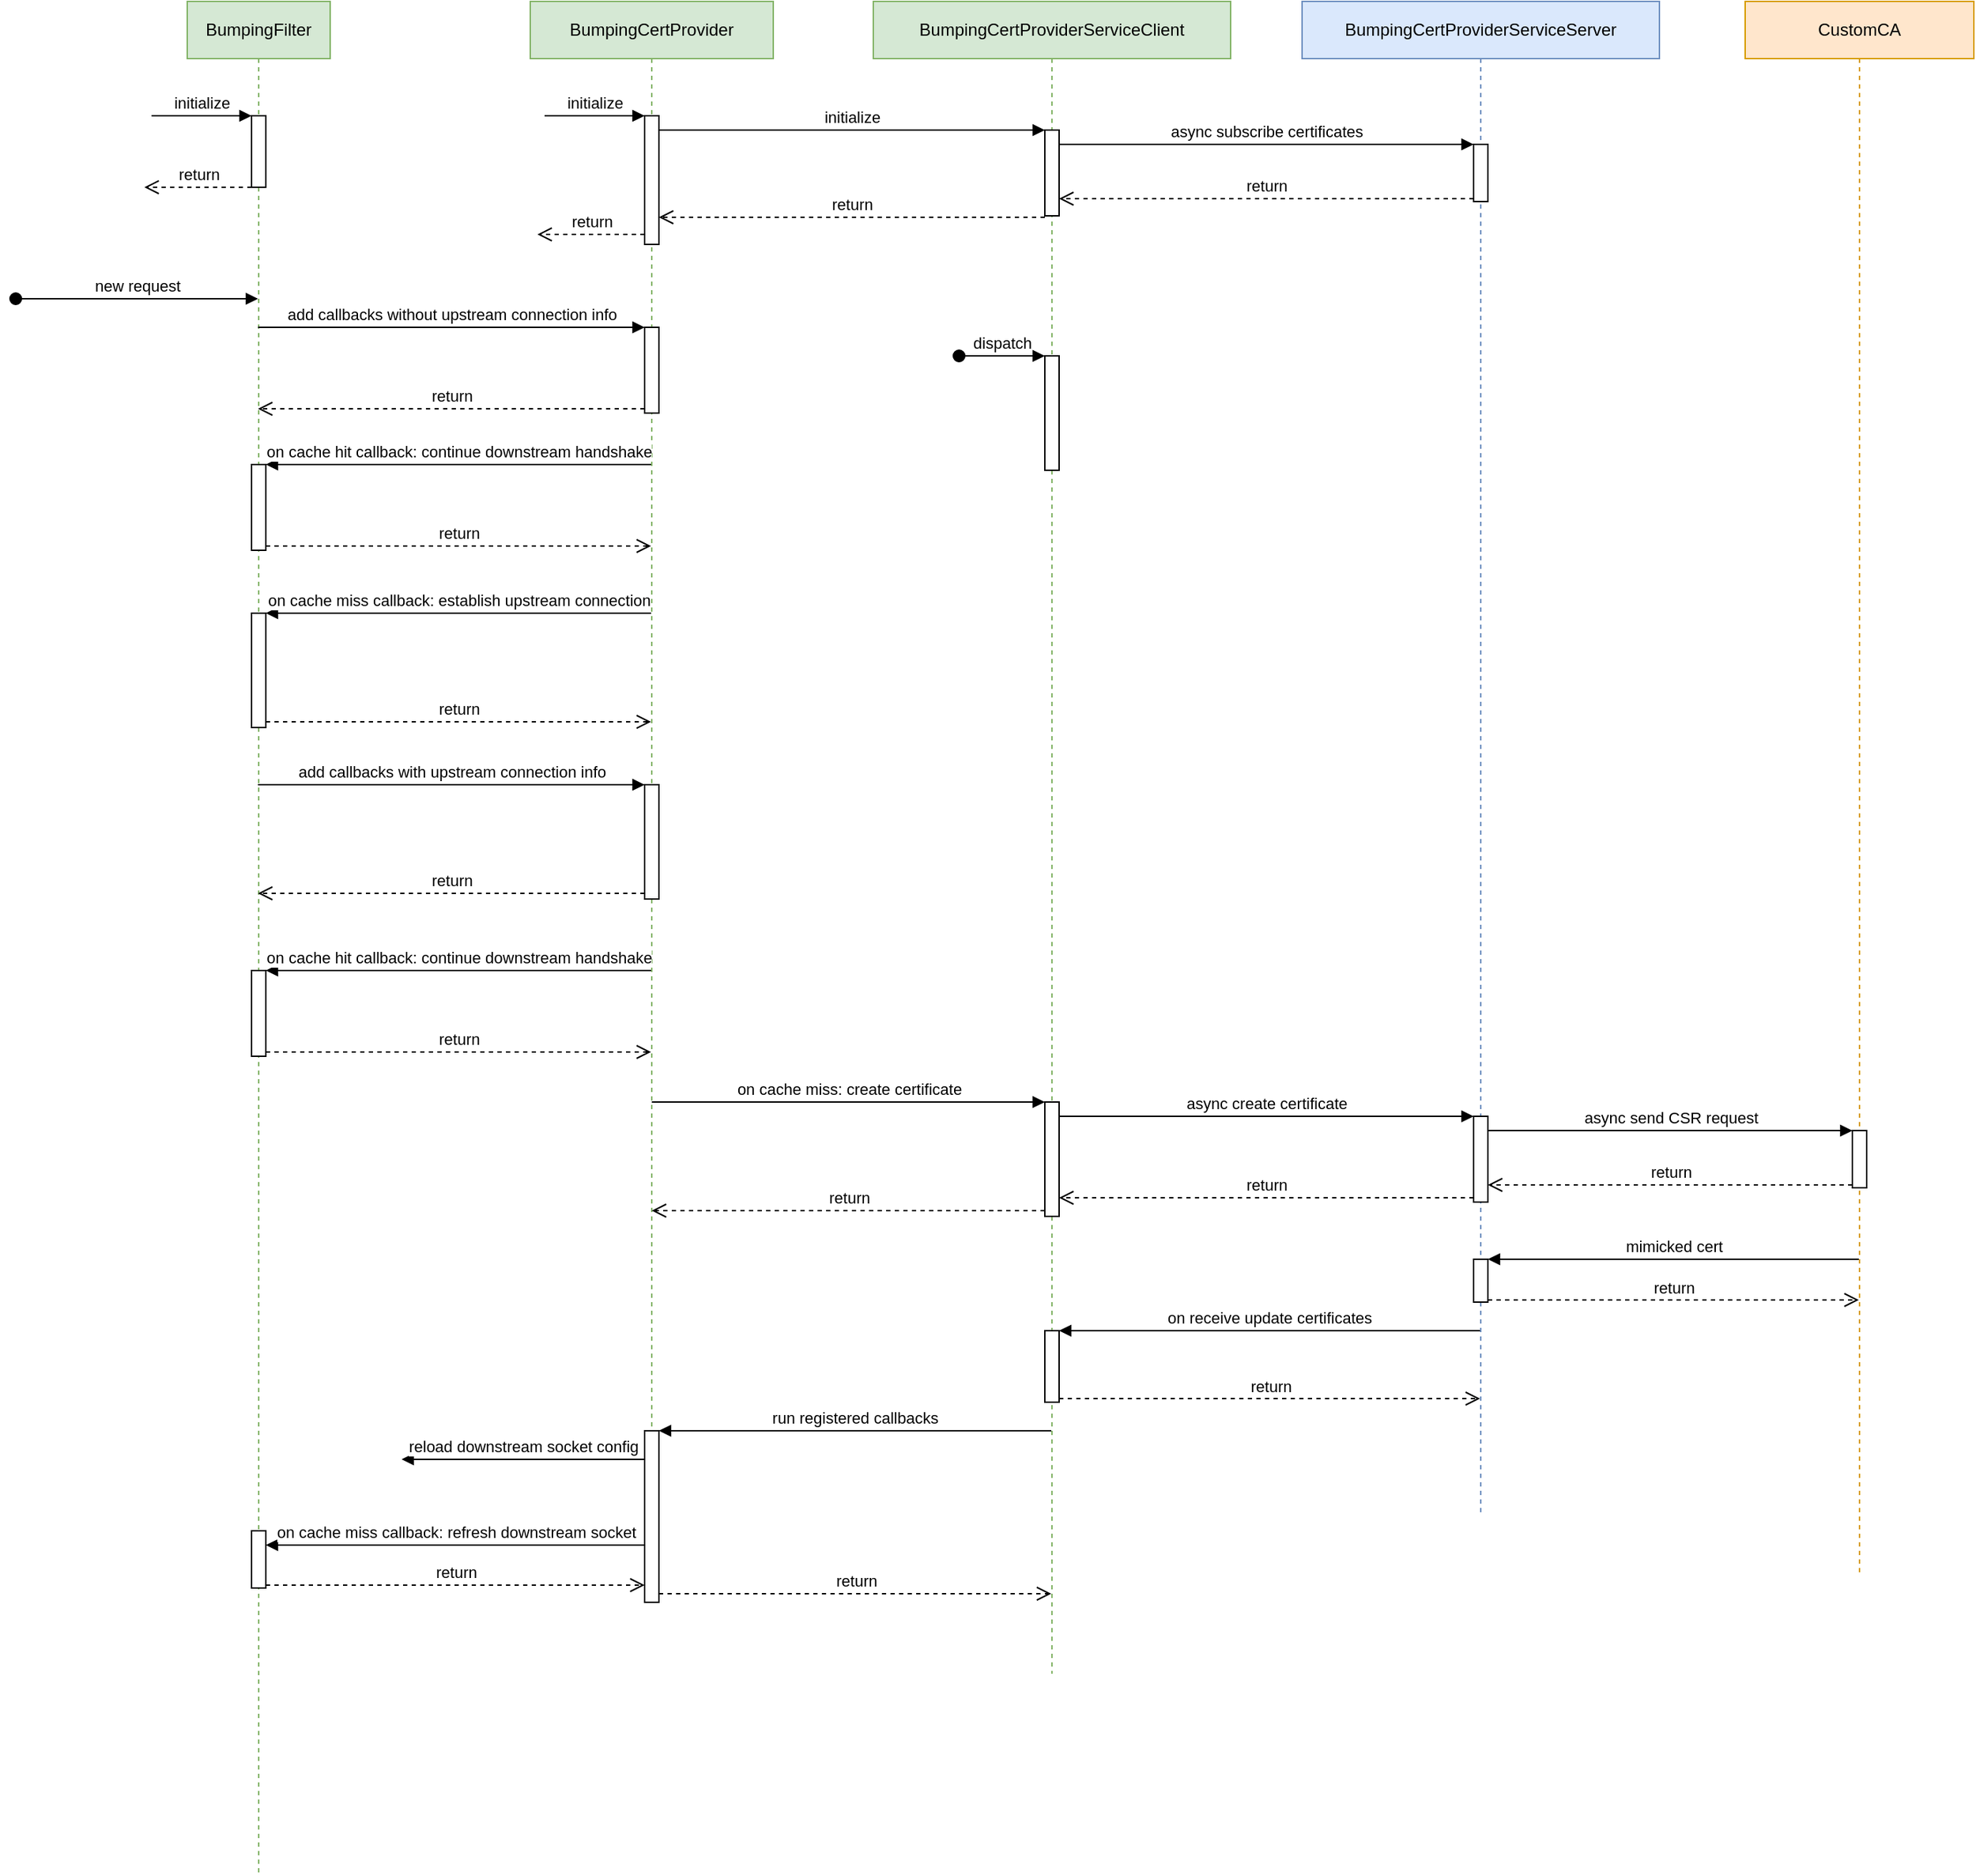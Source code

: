 <mxfile version="20.8.16" type="github">
  <diagram name="Page-1" id="5YIQ6j-aH4ark_wvlMyv">
    <mxGraphModel dx="1434" dy="739" grid="1" gridSize="10" guides="1" tooltips="1" connect="1" arrows="1" fold="1" page="1" pageScale="1" pageWidth="850" pageHeight="1100" math="0" shadow="0">
      <root>
        <mxCell id="0" />
        <mxCell id="1" parent="0" />
        <mxCell id="0PErs6EqMwl34GyTN1hK-1" value="BumpingFilter" style="shape=umlLifeline;perimeter=lifelinePerimeter;whiteSpace=wrap;html=1;container=1;collapsible=0;recursiveResize=0;outlineConnect=0;fillColor=#d5e8d4;strokeColor=#82b366;" vertex="1" parent="1">
          <mxGeometry x="150" y="30" width="100" height="1310" as="geometry" />
        </mxCell>
        <mxCell id="0PErs6EqMwl34GyTN1hK-9" value="new request" style="html=1;verticalAlign=bottom;startArrow=oval;endArrow=block;startSize=8;rounded=0;" edge="1" parent="0PErs6EqMwl34GyTN1hK-1">
          <mxGeometry relative="1" as="geometry">
            <mxPoint x="-120" y="208" as="sourcePoint" />
            <mxPoint x="49.5" y="208" as="targetPoint" />
          </mxGeometry>
        </mxCell>
        <mxCell id="0PErs6EqMwl34GyTN1hK-11" value="" style="html=1;points=[];perimeter=orthogonalPerimeter;" vertex="1" parent="0PErs6EqMwl34GyTN1hK-1">
          <mxGeometry x="45" y="324" width="10" height="60" as="geometry" />
        </mxCell>
        <mxCell id="0PErs6EqMwl34GyTN1hK-21" value="" style="html=1;points=[];perimeter=orthogonalPerimeter;" vertex="1" parent="0PErs6EqMwl34GyTN1hK-1">
          <mxGeometry x="45" y="428" width="10" height="80" as="geometry" />
        </mxCell>
        <mxCell id="0PErs6EqMwl34GyTN1hK-27" value="" style="html=1;points=[];perimeter=orthogonalPerimeter;" vertex="1" parent="0PErs6EqMwl34GyTN1hK-1">
          <mxGeometry x="45" y="678" width="10" height="60" as="geometry" />
        </mxCell>
        <mxCell id="0PErs6EqMwl34GyTN1hK-31" value="" style="html=1;points=[];perimeter=orthogonalPerimeter;" vertex="1" parent="0PErs6EqMwl34GyTN1hK-1">
          <mxGeometry x="45" y="80" width="10" height="50" as="geometry" />
        </mxCell>
        <mxCell id="0PErs6EqMwl34GyTN1hK-32" value="initialize" style="html=1;verticalAlign=bottom;endArrow=block;entryX=0;entryY=0;rounded=0;" edge="1" target="0PErs6EqMwl34GyTN1hK-31" parent="0PErs6EqMwl34GyTN1hK-1">
          <mxGeometry relative="1" as="geometry">
            <mxPoint x="-25" y="80" as="sourcePoint" />
          </mxGeometry>
        </mxCell>
        <mxCell id="0PErs6EqMwl34GyTN1hK-33" value="return" style="html=1;verticalAlign=bottom;endArrow=open;dashed=1;endSize=8;rounded=0;" edge="1" source="0PErs6EqMwl34GyTN1hK-31" parent="0PErs6EqMwl34GyTN1hK-1">
          <mxGeometry relative="1" as="geometry">
            <mxPoint x="-30" y="130" as="targetPoint" />
          </mxGeometry>
        </mxCell>
        <mxCell id="0PErs6EqMwl34GyTN1hK-2" value="BumpingCertProvider" style="shape=umlLifeline;perimeter=lifelinePerimeter;whiteSpace=wrap;html=1;container=1;collapsible=0;recursiveResize=0;outlineConnect=0;fillColor=#d5e8d4;strokeColor=#82b366;" vertex="1" parent="1">
          <mxGeometry x="390" y="30" width="170" height="1020" as="geometry" />
        </mxCell>
        <mxCell id="0PErs6EqMwl34GyTN1hK-18" value="" style="html=1;points=[];perimeter=orthogonalPerimeter;" vertex="1" parent="0PErs6EqMwl34GyTN1hK-2">
          <mxGeometry x="80" y="228" width="10" height="60" as="geometry" />
        </mxCell>
        <mxCell id="0PErs6EqMwl34GyTN1hK-24" value="" style="html=1;points=[];perimeter=orthogonalPerimeter;" vertex="1" parent="0PErs6EqMwl34GyTN1hK-2">
          <mxGeometry x="80" y="548" width="10" height="80" as="geometry" />
        </mxCell>
        <mxCell id="0PErs6EqMwl34GyTN1hK-35" value="" style="html=1;points=[];perimeter=orthogonalPerimeter;" vertex="1" parent="0PErs6EqMwl34GyTN1hK-2">
          <mxGeometry x="80" y="80" width="10" height="90" as="geometry" />
        </mxCell>
        <mxCell id="0PErs6EqMwl34GyTN1hK-36" value="initialize" style="html=1;verticalAlign=bottom;endArrow=block;entryX=0;entryY=0;rounded=0;" edge="1" parent="0PErs6EqMwl34GyTN1hK-2" target="0PErs6EqMwl34GyTN1hK-35">
          <mxGeometry relative="1" as="geometry">
            <mxPoint x="10" y="80" as="sourcePoint" />
          </mxGeometry>
        </mxCell>
        <mxCell id="0PErs6EqMwl34GyTN1hK-37" value="return" style="html=1;verticalAlign=bottom;endArrow=open;dashed=1;endSize=8;rounded=0;" edge="1" parent="0PErs6EqMwl34GyTN1hK-2">
          <mxGeometry relative="1" as="geometry">
            <mxPoint x="5" y="163" as="targetPoint" />
            <mxPoint x="80" y="163" as="sourcePoint" />
          </mxGeometry>
        </mxCell>
        <mxCell id="0PErs6EqMwl34GyTN1hK-3" value="BumpingCertProviderServiceClient" style="shape=umlLifeline;perimeter=lifelinePerimeter;whiteSpace=wrap;html=1;container=1;collapsible=0;recursiveResize=0;outlineConnect=0;fillColor=#d5e8d4;strokeColor=#82b366;" vertex="1" parent="1">
          <mxGeometry x="630" y="30" width="250" height="1170" as="geometry" />
        </mxCell>
        <mxCell id="0PErs6EqMwl34GyTN1hK-16" value="" style="html=1;points=[];perimeter=orthogonalPerimeter;" vertex="1" parent="0PErs6EqMwl34GyTN1hK-3">
          <mxGeometry x="120" y="248" width="10" height="80" as="geometry" />
        </mxCell>
        <mxCell id="0PErs6EqMwl34GyTN1hK-17" value="dispatch" style="html=1;verticalAlign=bottom;startArrow=oval;endArrow=block;startSize=8;rounded=0;" edge="1" target="0PErs6EqMwl34GyTN1hK-16" parent="0PErs6EqMwl34GyTN1hK-3">
          <mxGeometry relative="1" as="geometry">
            <mxPoint x="60" y="248" as="sourcePoint" />
          </mxGeometry>
        </mxCell>
        <mxCell id="0PErs6EqMwl34GyTN1hK-39" value="" style="html=1;points=[];perimeter=orthogonalPerimeter;" vertex="1" parent="0PErs6EqMwl34GyTN1hK-3">
          <mxGeometry x="120" y="90" width="10" height="60" as="geometry" />
        </mxCell>
        <mxCell id="0PErs6EqMwl34GyTN1hK-48" value="" style="html=1;points=[];perimeter=orthogonalPerimeter;" vertex="1" parent="0PErs6EqMwl34GyTN1hK-3">
          <mxGeometry x="120" y="770" width="10" height="80" as="geometry" />
        </mxCell>
        <mxCell id="0PErs6EqMwl34GyTN1hK-60" value="" style="html=1;points=[];perimeter=orthogonalPerimeter;" vertex="1" parent="0PErs6EqMwl34GyTN1hK-3">
          <mxGeometry x="120" y="930" width="10" height="50" as="geometry" />
        </mxCell>
        <mxCell id="0PErs6EqMwl34GyTN1hK-4" value="BumpingCertProviderServiceServer" style="shape=umlLifeline;perimeter=lifelinePerimeter;whiteSpace=wrap;html=1;container=1;collapsible=0;recursiveResize=0;outlineConnect=0;fillColor=#dae8fc;strokeColor=#6c8ebf;" vertex="1" parent="1">
          <mxGeometry x="930" y="30" width="250" height="1060" as="geometry" />
        </mxCell>
        <mxCell id="0PErs6EqMwl34GyTN1hK-42" value="" style="html=1;points=[];perimeter=orthogonalPerimeter;" vertex="1" parent="0PErs6EqMwl34GyTN1hK-4">
          <mxGeometry x="120" y="100" width="10" height="40" as="geometry" />
        </mxCell>
        <mxCell id="0PErs6EqMwl34GyTN1hK-51" value="" style="html=1;points=[];perimeter=orthogonalPerimeter;" vertex="1" parent="0PErs6EqMwl34GyTN1hK-4">
          <mxGeometry x="120" y="780" width="10" height="60" as="geometry" />
        </mxCell>
        <mxCell id="0PErs6EqMwl34GyTN1hK-57" value="" style="html=1;points=[];perimeter=orthogonalPerimeter;" vertex="1" parent="0PErs6EqMwl34GyTN1hK-4">
          <mxGeometry x="120" y="880" width="10" height="30" as="geometry" />
        </mxCell>
        <mxCell id="0PErs6EqMwl34GyTN1hK-5" value="CustomCA" style="shape=umlLifeline;perimeter=lifelinePerimeter;whiteSpace=wrap;html=1;container=1;collapsible=0;recursiveResize=0;outlineConnect=0;fillColor=#ffe6cc;strokeColor=#d79b00;" vertex="1" parent="1">
          <mxGeometry x="1240" y="30" width="160" height="1100" as="geometry" />
        </mxCell>
        <mxCell id="0PErs6EqMwl34GyTN1hK-54" value="" style="html=1;points=[];perimeter=orthogonalPerimeter;" vertex="1" parent="0PErs6EqMwl34GyTN1hK-5">
          <mxGeometry x="75" y="790" width="10" height="40" as="geometry" />
        </mxCell>
        <mxCell id="0PErs6EqMwl34GyTN1hK-12" value="on cache hit callback: continue downstream handshake" style="html=1;verticalAlign=bottom;endArrow=block;entryX=1;entryY=0;rounded=0;" edge="1" target="0PErs6EqMwl34GyTN1hK-11" parent="1">
          <mxGeometry relative="1" as="geometry">
            <mxPoint x="474.5" y="354" as="sourcePoint" />
          </mxGeometry>
        </mxCell>
        <mxCell id="0PErs6EqMwl34GyTN1hK-19" value="add callbacks without upstream connection info" style="html=1;verticalAlign=bottom;endArrow=block;entryX=0;entryY=0;rounded=0;" edge="1" target="0PErs6EqMwl34GyTN1hK-18" parent="1">
          <mxGeometry relative="1" as="geometry">
            <mxPoint x="199.5" y="258" as="sourcePoint" />
          </mxGeometry>
        </mxCell>
        <mxCell id="0PErs6EqMwl34GyTN1hK-20" value="return" style="html=1;verticalAlign=bottom;endArrow=open;dashed=1;endSize=8;exitX=0;exitY=0.95;rounded=0;" edge="1" source="0PErs6EqMwl34GyTN1hK-18" parent="1">
          <mxGeometry relative="1" as="geometry">
            <mxPoint x="199.5" y="315" as="targetPoint" />
          </mxGeometry>
        </mxCell>
        <mxCell id="0PErs6EqMwl34GyTN1hK-13" value="return" style="html=1;verticalAlign=bottom;endArrow=open;dashed=1;endSize=8;exitX=1;exitY=0.95;rounded=0;" edge="1" source="0PErs6EqMwl34GyTN1hK-11" parent="1">
          <mxGeometry relative="1" as="geometry">
            <mxPoint x="474.5" y="411" as="targetPoint" />
          </mxGeometry>
        </mxCell>
        <mxCell id="0PErs6EqMwl34GyTN1hK-22" value="on cache miss callback: establish upstream connection" style="html=1;verticalAlign=bottom;endArrow=block;entryX=1;entryY=0;rounded=0;" edge="1" target="0PErs6EqMwl34GyTN1hK-21" parent="1">
          <mxGeometry relative="1" as="geometry">
            <mxPoint x="474.5" y="458" as="sourcePoint" />
          </mxGeometry>
        </mxCell>
        <mxCell id="0PErs6EqMwl34GyTN1hK-23" value="return" style="html=1;verticalAlign=bottom;endArrow=open;dashed=1;endSize=8;exitX=1;exitY=0.95;rounded=0;" edge="1" source="0PErs6EqMwl34GyTN1hK-21" parent="1">
          <mxGeometry relative="1" as="geometry">
            <mxPoint x="474.5" y="534" as="targetPoint" />
          </mxGeometry>
        </mxCell>
        <mxCell id="0PErs6EqMwl34GyTN1hK-25" value="add callbacks with upstream connection info" style="html=1;verticalAlign=bottom;endArrow=block;entryX=0;entryY=0;rounded=0;" edge="1" target="0PErs6EqMwl34GyTN1hK-24" parent="1">
          <mxGeometry relative="1" as="geometry">
            <mxPoint x="199.5" y="578" as="sourcePoint" />
          </mxGeometry>
        </mxCell>
        <mxCell id="0PErs6EqMwl34GyTN1hK-26" value="return" style="html=1;verticalAlign=bottom;endArrow=open;dashed=1;endSize=8;exitX=0;exitY=0.95;rounded=0;" edge="1" source="0PErs6EqMwl34GyTN1hK-24" parent="1">
          <mxGeometry relative="1" as="geometry">
            <mxPoint x="199.5" y="654" as="targetPoint" />
          </mxGeometry>
        </mxCell>
        <mxCell id="0PErs6EqMwl34GyTN1hK-28" value="on cache hit callback: continue downstream handshake" style="html=1;verticalAlign=bottom;endArrow=block;entryX=1;entryY=0;rounded=0;" edge="1" target="0PErs6EqMwl34GyTN1hK-27" parent="1">
          <mxGeometry relative="1" as="geometry">
            <mxPoint x="474.5" y="708" as="sourcePoint" />
          </mxGeometry>
        </mxCell>
        <mxCell id="0PErs6EqMwl34GyTN1hK-29" value="return" style="html=1;verticalAlign=bottom;endArrow=open;dashed=1;endSize=8;exitX=1;exitY=0.95;rounded=0;" edge="1" source="0PErs6EqMwl34GyTN1hK-27" parent="1">
          <mxGeometry relative="1" as="geometry">
            <mxPoint x="474.5" y="765" as="targetPoint" />
          </mxGeometry>
        </mxCell>
        <mxCell id="0PErs6EqMwl34GyTN1hK-40" value="initialize" style="html=1;verticalAlign=bottom;endArrow=block;entryX=0;entryY=0;rounded=0;" edge="1" target="0PErs6EqMwl34GyTN1hK-39" parent="1" source="0PErs6EqMwl34GyTN1hK-35">
          <mxGeometry relative="1" as="geometry">
            <mxPoint x="680" y="100" as="sourcePoint" />
          </mxGeometry>
        </mxCell>
        <mxCell id="0PErs6EqMwl34GyTN1hK-41" value="return" style="html=1;verticalAlign=bottom;endArrow=open;dashed=1;endSize=8;exitX=0;exitY=0.95;rounded=0;" edge="1" parent="1">
          <mxGeometry relative="1" as="geometry">
            <mxPoint x="480" y="181" as="targetPoint" />
            <mxPoint x="750" y="181" as="sourcePoint" />
          </mxGeometry>
        </mxCell>
        <mxCell id="0PErs6EqMwl34GyTN1hK-43" value="async subscribe certificates" style="html=1;verticalAlign=bottom;endArrow=block;entryX=0;entryY=0;rounded=0;" edge="1" target="0PErs6EqMwl34GyTN1hK-42" parent="1" source="0PErs6EqMwl34GyTN1hK-39">
          <mxGeometry relative="1" as="geometry">
            <mxPoint x="980" y="130" as="sourcePoint" />
          </mxGeometry>
        </mxCell>
        <mxCell id="0PErs6EqMwl34GyTN1hK-44" value="return" style="html=1;verticalAlign=bottom;endArrow=open;dashed=1;endSize=8;exitX=0;exitY=0.95;rounded=0;" edge="1" source="0PErs6EqMwl34GyTN1hK-42" parent="1" target="0PErs6EqMwl34GyTN1hK-39">
          <mxGeometry relative="1" as="geometry">
            <mxPoint x="980" y="206" as="targetPoint" />
          </mxGeometry>
        </mxCell>
        <mxCell id="0PErs6EqMwl34GyTN1hK-49" value="on cache miss: create certificate" style="html=1;verticalAlign=bottom;endArrow=block;entryX=0;entryY=0;rounded=0;" edge="1" target="0PErs6EqMwl34GyTN1hK-48" parent="1" source="0PErs6EqMwl34GyTN1hK-2">
          <mxGeometry relative="1" as="geometry">
            <mxPoint x="680" y="768" as="sourcePoint" />
          </mxGeometry>
        </mxCell>
        <mxCell id="0PErs6EqMwl34GyTN1hK-50" value="return" style="html=1;verticalAlign=bottom;endArrow=open;dashed=1;endSize=8;exitX=0;exitY=0.95;rounded=0;" edge="1" source="0PErs6EqMwl34GyTN1hK-48" parent="1" target="0PErs6EqMwl34GyTN1hK-2">
          <mxGeometry relative="1" as="geometry">
            <mxPoint x="680" y="844" as="targetPoint" />
          </mxGeometry>
        </mxCell>
        <mxCell id="0PErs6EqMwl34GyTN1hK-52" value="async create certificate" style="html=1;verticalAlign=bottom;endArrow=block;entryX=0;entryY=0;rounded=0;" edge="1" target="0PErs6EqMwl34GyTN1hK-51" parent="1" source="0PErs6EqMwl34GyTN1hK-48">
          <mxGeometry relative="1" as="geometry">
            <mxPoint x="810" y="910" as="sourcePoint" />
          </mxGeometry>
        </mxCell>
        <mxCell id="0PErs6EqMwl34GyTN1hK-53" value="return" style="html=1;verticalAlign=bottom;endArrow=open;dashed=1;endSize=8;exitX=0;exitY=0.95;rounded=0;" edge="1" source="0PErs6EqMwl34GyTN1hK-51" parent="1" target="0PErs6EqMwl34GyTN1hK-48">
          <mxGeometry relative="1" as="geometry">
            <mxPoint x="810" y="986" as="targetPoint" />
          </mxGeometry>
        </mxCell>
        <mxCell id="0PErs6EqMwl34GyTN1hK-55" value="async send CSR request" style="html=1;verticalAlign=bottom;endArrow=block;entryX=0;entryY=0;rounded=0;" edge="1" target="0PErs6EqMwl34GyTN1hK-54" parent="1" source="0PErs6EqMwl34GyTN1hK-51">
          <mxGeometry relative="1" as="geometry">
            <mxPoint x="1170" y="900" as="sourcePoint" />
          </mxGeometry>
        </mxCell>
        <mxCell id="0PErs6EqMwl34GyTN1hK-56" value="return" style="html=1;verticalAlign=bottom;endArrow=open;dashed=1;endSize=8;exitX=0;exitY=0.95;rounded=0;" edge="1" source="0PErs6EqMwl34GyTN1hK-54" parent="1" target="0PErs6EqMwl34GyTN1hK-51">
          <mxGeometry relative="1" as="geometry">
            <mxPoint x="1170" y="976" as="targetPoint" />
          </mxGeometry>
        </mxCell>
        <mxCell id="0PErs6EqMwl34GyTN1hK-58" value="mimicked cert" style="html=1;verticalAlign=bottom;endArrow=block;entryX=1;entryY=0;rounded=0;" edge="1" target="0PErs6EqMwl34GyTN1hK-57" parent="1" source="0PErs6EqMwl34GyTN1hK-5">
          <mxGeometry relative="1" as="geometry">
            <mxPoint x="1120" y="910" as="sourcePoint" />
          </mxGeometry>
        </mxCell>
        <mxCell id="0PErs6EqMwl34GyTN1hK-59" value="return" style="html=1;verticalAlign=bottom;endArrow=open;dashed=1;endSize=8;exitX=1;exitY=0.95;rounded=0;" edge="1" source="0PErs6EqMwl34GyTN1hK-57" parent="1" target="0PErs6EqMwl34GyTN1hK-5">
          <mxGeometry relative="1" as="geometry">
            <mxPoint x="1120" y="967" as="targetPoint" />
          </mxGeometry>
        </mxCell>
        <mxCell id="0PErs6EqMwl34GyTN1hK-61" value="on receive update certificates" style="html=1;verticalAlign=bottom;endArrow=block;rounded=0;" edge="1" target="0PErs6EqMwl34GyTN1hK-60" parent="1" source="0PErs6EqMwl34GyTN1hK-4">
          <mxGeometry relative="1" as="geometry">
            <mxPoint x="820" y="920" as="sourcePoint" />
            <mxPoint x="755" y="930" as="targetPoint" />
            <Array as="points">
              <mxPoint x="990" y="960" />
            </Array>
          </mxGeometry>
        </mxCell>
        <mxCell id="0PErs6EqMwl34GyTN1hK-62" value="return" style="html=1;verticalAlign=bottom;endArrow=open;dashed=1;endSize=8;exitX=1;exitY=0.95;rounded=0;" edge="1" source="0PErs6EqMwl34GyTN1hK-60" parent="1" target="0PErs6EqMwl34GyTN1hK-4">
          <mxGeometry relative="1" as="geometry">
            <mxPoint x="820" y="977" as="targetPoint" />
          </mxGeometry>
        </mxCell>
        <mxCell id="0PErs6EqMwl34GyTN1hK-64" value="run registered callbacks" style="html=1;verticalAlign=bottom;endArrow=block;entryX=1;entryY=0;rounded=0;" edge="1" target="0PErs6EqMwl34GyTN1hK-63" parent="1" source="0PErs6EqMwl34GyTN1hK-3">
          <mxGeometry relative="1" as="geometry">
            <mxPoint x="539.5" y="910" as="sourcePoint" />
          </mxGeometry>
        </mxCell>
        <mxCell id="0PErs6EqMwl34GyTN1hK-65" value="return" style="html=1;verticalAlign=bottom;endArrow=open;dashed=1;endSize=8;exitX=1;exitY=0.95;rounded=0;" edge="1" source="0PErs6EqMwl34GyTN1hK-63" parent="1" target="0PErs6EqMwl34GyTN1hK-3">
          <mxGeometry relative="1" as="geometry">
            <mxPoint x="539.5" y="967" as="targetPoint" />
          </mxGeometry>
        </mxCell>
        <mxCell id="0PErs6EqMwl34GyTN1hK-45" value="" style="html=1;points=[];perimeter=orthogonalPerimeter;" vertex="1" parent="1">
          <mxGeometry x="195" y="1100" width="10" height="40" as="geometry" />
        </mxCell>
        <mxCell id="0PErs6EqMwl34GyTN1hK-63" value="" style="html=1;points=[];perimeter=orthogonalPerimeter;" vertex="1" parent="1">
          <mxGeometry x="470" y="1030" width="10" height="120" as="geometry" />
        </mxCell>
        <mxCell id="0PErs6EqMwl34GyTN1hK-69" value="reload downstream socket config" style="html=1;verticalAlign=bottom;endArrow=block;rounded=0;" edge="1" parent="1">
          <mxGeometry relative="1" as="geometry">
            <mxPoint x="470" y="1050" as="sourcePoint" />
            <mxPoint x="300" y="1050" as="targetPoint" />
          </mxGeometry>
        </mxCell>
        <mxCell id="0PErs6EqMwl34GyTN1hK-46" value="on cache miss callback: refresh downstream socket" style="html=1;verticalAlign=bottom;endArrow=block;rounded=0;" edge="1" parent="1" target="0PErs6EqMwl34GyTN1hK-45">
          <mxGeometry relative="1" as="geometry">
            <mxPoint x="470" y="1110" as="sourcePoint" />
          </mxGeometry>
        </mxCell>
        <mxCell id="0PErs6EqMwl34GyTN1hK-47" value="return" style="html=1;verticalAlign=bottom;endArrow=open;dashed=1;endSize=8;exitX=1;exitY=0.95;rounded=0;" edge="1" parent="1" source="0PErs6EqMwl34GyTN1hK-45">
          <mxGeometry relative="1" as="geometry">
            <mxPoint x="470" y="1138" as="targetPoint" />
          </mxGeometry>
        </mxCell>
      </root>
    </mxGraphModel>
  </diagram>
</mxfile>
